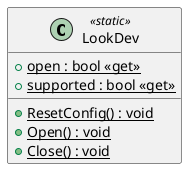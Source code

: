 @startuml
class LookDev <<static>> {
    + {static} open : bool <<get>>
    + {static} supported : bool <<get>>
    + {static} ResetConfig() : void
    + {static} Open() : void
    + {static} Close() : void
}
@enduml
